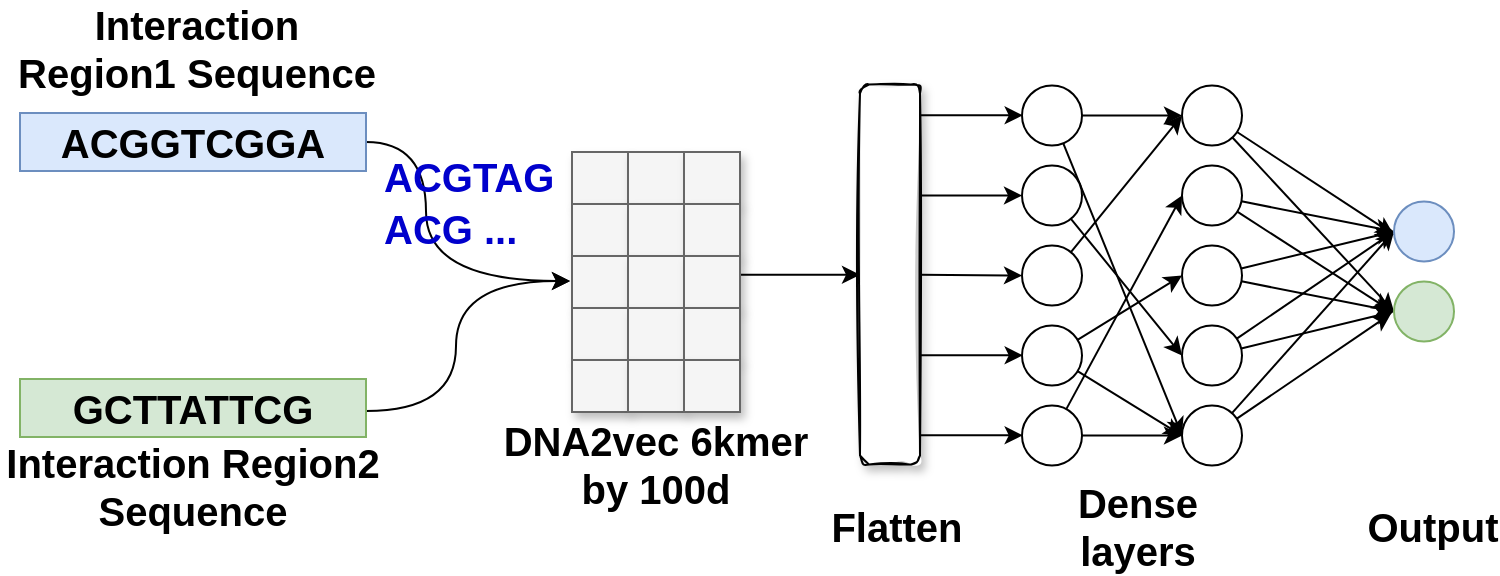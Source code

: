 <mxfile version="14.8.5" type="github">
  <diagram id="gIogGsXuzQi1VI0tjLUq" name="Page-1">
    <mxGraphModel dx="981" dy="526" grid="1" gridSize="10" guides="1" tooltips="1" connect="1" arrows="1" fold="1" page="1" pageScale="1" pageWidth="4681" pageHeight="3300" math="0" shadow="0">
      <root>
        <mxCell id="0" />
        <mxCell id="1" parent="0" />
        <mxCell id="Njo-u3qWFfw8xSDJ6qZh-193" style="edgeStyle=orthogonalEdgeStyle;curved=1;rounded=0;orthogonalLoop=1;jettySize=auto;html=1;entryX=0;entryY=0;entryDx=0;entryDy=0;exitX=1;exitY=0.5;exitDx=0;exitDy=0;fontStyle=1;fontSize=20;" edge="1" parent="1">
          <mxGeometry relative="1" as="geometry">
            <Array as="points">
              <mxPoint x="443" y="257.5" />
              <mxPoint x="443" y="326.5" />
            </Array>
            <mxPoint x="413" y="257" as="sourcePoint" />
            <mxPoint x="515" y="326.5" as="targetPoint" />
          </mxGeometry>
        </mxCell>
        <mxCell id="Njo-u3qWFfw8xSDJ6qZh-194" value="Interaction Region1 Sequence" style="text;html=1;strokeColor=none;fillColor=none;align=center;verticalAlign=middle;whiteSpace=wrap;rounded=0;fontStyle=1;fontSize=20;" vertex="1" parent="1">
          <mxGeometry x="237" y="200" width="183" height="20" as="geometry" />
        </mxCell>
        <mxCell id="Njo-u3qWFfw8xSDJ6qZh-195" style="edgeStyle=orthogonalEdgeStyle;curved=1;rounded=0;orthogonalLoop=1;jettySize=auto;html=1;entryX=0;entryY=0;entryDx=0;entryDy=0;exitX=1;exitY=0.5;exitDx=0;exitDy=0;fontStyle=1;fontSize=20;" edge="1" parent="1">
          <mxGeometry relative="1" as="geometry">
            <Array as="points">
              <mxPoint x="458" y="391.5" />
              <mxPoint x="458" y="326.5" />
            </Array>
            <mxPoint x="413" y="391.5" as="sourcePoint" />
            <mxPoint x="515" y="326.5" as="targetPoint" />
          </mxGeometry>
        </mxCell>
        <mxCell id="Njo-u3qWFfw8xSDJ6qZh-196" value="Interaction Region2 Sequence" style="text;html=1;strokeColor=none;fillColor=none;align=center;verticalAlign=middle;whiteSpace=wrap;rounded=0;fontStyle=1;fontSize=20;" vertex="1" parent="1">
          <mxGeometry x="230" y="418.75" width="193" height="20" as="geometry" />
        </mxCell>
        <mxCell id="Njo-u3qWFfw8xSDJ6qZh-198" style="edgeStyle=orthogonalEdgeStyle;rounded=0;orthogonalLoop=1;jettySize=auto;html=1;fontStyle=1;fontSize=20;" edge="1" parent="1">
          <mxGeometry relative="1" as="geometry">
            <mxPoint x="597" y="323.4" as="sourcePoint" />
            <mxPoint x="660" y="323.36" as="targetPoint" />
            <Array as="points">
              <mxPoint x="660" y="323.36" />
            </Array>
          </mxGeometry>
        </mxCell>
        <mxCell id="Njo-u3qWFfw8xSDJ6qZh-214" value="&lt;div style=&quot;font-size: 20px;&quot;&gt;ACGGTCGGA&lt;/div&gt;" style="text;html=1;strokeColor=#6c8ebf;fillColor=#dae8fc;align=center;verticalAlign=middle;whiteSpace=wrap;rounded=0;fontStyle=1;fontSize=20;" vertex="1" parent="1">
          <mxGeometry x="240" y="242.5" width="173" height="29" as="geometry" />
        </mxCell>
        <mxCell id="Njo-u3qWFfw8xSDJ6qZh-215" value="GCTTATTCG" style="text;html=1;strokeColor=#82b366;fillColor=#d5e8d4;align=center;verticalAlign=middle;whiteSpace=wrap;rounded=0;fontStyle=1;fontSize=20;" vertex="1" parent="1">
          <mxGeometry x="240" y="375.5" width="173" height="29" as="geometry" />
        </mxCell>
        <mxCell id="Njo-u3qWFfw8xSDJ6qZh-216" value="" style="rounded=0;whiteSpace=wrap;html=1;shadow=1;glass=0;sketch=0;fillColor=#f5f5f5;strokeColor=#666666;fontColor=#333333;fontStyle=1;fontSize=20;" vertex="1" parent="1">
          <mxGeometry x="516" y="262" width="28" height="26" as="geometry" />
        </mxCell>
        <mxCell id="Njo-u3qWFfw8xSDJ6qZh-217" value="DNA2vec 6kmer by 100d" style="text;html=1;strokeColor=none;fillColor=none;align=center;verticalAlign=middle;whiteSpace=wrap;rounded=0;fontStyle=1;fontSize=20;" vertex="1" parent="1">
          <mxGeometry x="478" y="407.75" width="160" height="20" as="geometry" />
        </mxCell>
        <mxCell id="Njo-u3qWFfw8xSDJ6qZh-218" value="" style="rounded=0;whiteSpace=wrap;html=1;shadow=1;glass=0;sketch=0;fillColor=#f5f5f5;strokeColor=#666666;fontColor=#333333;fontStyle=1;fontSize=20;" vertex="1" parent="1">
          <mxGeometry x="544" y="262" width="28" height="26" as="geometry" />
        </mxCell>
        <mxCell id="Njo-u3qWFfw8xSDJ6qZh-219" value="" style="rounded=0;whiteSpace=wrap;html=1;shadow=1;glass=0;sketch=0;fillColor=#f5f5f5;strokeColor=#666666;fontColor=#333333;fontStyle=1;fontSize=20;" vertex="1" parent="1">
          <mxGeometry x="572" y="262" width="28" height="26" as="geometry" />
        </mxCell>
        <mxCell id="Njo-u3qWFfw8xSDJ6qZh-220" value="" style="rounded=0;whiteSpace=wrap;html=1;shadow=1;glass=0;sketch=0;fillColor=#f5f5f5;strokeColor=#666666;fontColor=#333333;fontStyle=1;fontSize=20;" vertex="1" parent="1">
          <mxGeometry x="516" y="288" width="28" height="26" as="geometry" />
        </mxCell>
        <mxCell id="Njo-u3qWFfw8xSDJ6qZh-221" value="" style="rounded=0;whiteSpace=wrap;html=1;shadow=1;glass=0;sketch=0;fillColor=#f5f5f5;strokeColor=#666666;fontColor=#333333;fontStyle=1;fontSize=20;" vertex="1" parent="1">
          <mxGeometry x="544" y="288" width="28" height="26" as="geometry" />
        </mxCell>
        <mxCell id="Njo-u3qWFfw8xSDJ6qZh-222" value="" style="rounded=0;whiteSpace=wrap;html=1;shadow=1;glass=0;sketch=0;fillColor=#f5f5f5;strokeColor=#666666;fontColor=#333333;fontStyle=1;fontSize=20;" vertex="1" parent="1">
          <mxGeometry x="572" y="288" width="28" height="26" as="geometry" />
        </mxCell>
        <mxCell id="Njo-u3qWFfw8xSDJ6qZh-223" value="" style="rounded=0;whiteSpace=wrap;html=1;shadow=1;glass=0;sketch=0;fillColor=#f5f5f5;strokeColor=#666666;fontColor=#333333;fontStyle=1;fontSize=20;" vertex="1" parent="1">
          <mxGeometry x="516" y="314" width="28" height="26" as="geometry" />
        </mxCell>
        <mxCell id="Njo-u3qWFfw8xSDJ6qZh-224" value="" style="rounded=0;whiteSpace=wrap;html=1;shadow=1;glass=0;sketch=0;fillColor=#f5f5f5;strokeColor=#666666;fontColor=#333333;fontStyle=1;fontSize=20;" vertex="1" parent="1">
          <mxGeometry x="544" y="314" width="28" height="26" as="geometry" />
        </mxCell>
        <mxCell id="Njo-u3qWFfw8xSDJ6qZh-225" value="" style="rounded=0;whiteSpace=wrap;html=1;shadow=1;glass=0;sketch=0;fillColor=#f5f5f5;strokeColor=#666666;fontColor=#333333;fontStyle=1;fontSize=20;" vertex="1" parent="1">
          <mxGeometry x="572" y="314" width="28" height="26" as="geometry" />
        </mxCell>
        <mxCell id="Njo-u3qWFfw8xSDJ6qZh-226" value="" style="rounded=0;whiteSpace=wrap;html=1;shadow=1;glass=0;sketch=0;fillColor=#f5f5f5;strokeColor=#666666;fontColor=#333333;fontStyle=1;fontSize=20;" vertex="1" parent="1">
          <mxGeometry x="516" y="340" width="28" height="26" as="geometry" />
        </mxCell>
        <mxCell id="Njo-u3qWFfw8xSDJ6qZh-227" value="" style="rounded=0;whiteSpace=wrap;html=1;shadow=1;glass=0;sketch=0;fillColor=#f5f5f5;strokeColor=#666666;fontColor=#333333;fontStyle=1;fontSize=20;" vertex="1" parent="1">
          <mxGeometry x="544" y="340" width="28" height="26" as="geometry" />
        </mxCell>
        <mxCell id="Njo-u3qWFfw8xSDJ6qZh-228" value="" style="rounded=0;whiteSpace=wrap;html=1;shadow=1;glass=0;sketch=0;fillColor=#f5f5f5;strokeColor=#666666;fontColor=#333333;fontStyle=1;fontSize=20;" vertex="1" parent="1">
          <mxGeometry x="572" y="340" width="28" height="26" as="geometry" />
        </mxCell>
        <mxCell id="Njo-u3qWFfw8xSDJ6qZh-229" value="" style="rounded=0;whiteSpace=wrap;html=1;shadow=1;glass=0;sketch=0;fillColor=#f5f5f5;strokeColor=#666666;fontColor=#333333;fontStyle=1;fontSize=20;" vertex="1" parent="1">
          <mxGeometry x="516" y="366" width="28" height="26" as="geometry" />
        </mxCell>
        <mxCell id="Njo-u3qWFfw8xSDJ6qZh-230" value="" style="rounded=0;whiteSpace=wrap;html=1;shadow=1;glass=0;sketch=0;fillColor=#f5f5f5;strokeColor=#666666;fontColor=#333333;fontStyle=1;fontSize=20;" vertex="1" parent="1">
          <mxGeometry x="544" y="366" width="28" height="26" as="geometry" />
        </mxCell>
        <mxCell id="Njo-u3qWFfw8xSDJ6qZh-231" value="" style="rounded=0;whiteSpace=wrap;html=1;shadow=1;glass=0;sketch=0;fillColor=#f5f5f5;strokeColor=#666666;fontColor=#333333;fontStyle=1;fontSize=20;" vertex="1" parent="1">
          <mxGeometry x="572" y="366" width="28" height="26" as="geometry" />
        </mxCell>
        <mxCell id="Njo-u3qWFfw8xSDJ6qZh-232" value="&lt;font style=&quot;font-size: 20px;&quot; color=&quot;#0000CC&quot;&gt;ACGTAG&lt;/font&gt;" style="text;whiteSpace=wrap;html=1;fontStyle=1;fontSize=20;" vertex="1" parent="1">
          <mxGeometry x="420" y="255.75" width="70" height="30" as="geometry" />
        </mxCell>
        <mxCell id="Njo-u3qWFfw8xSDJ6qZh-233" value="&lt;font style=&quot;font-size: 20px;&quot; color=&quot;#0000CC&quot;&gt;ACG ...&lt;/font&gt;" style="text;whiteSpace=wrap;html=1;fontStyle=1;fontSize=20;" vertex="1" parent="1">
          <mxGeometry x="420" y="281.75" width="70" height="30" as="geometry" />
        </mxCell>
        <mxCell id="Njo-u3qWFfw8xSDJ6qZh-234" value="Dense layers" style="text;html=1;strokeColor=none;fillColor=none;align=center;verticalAlign=middle;whiteSpace=wrap;rounded=0;fontStyle=1;fontSize=20;" vertex="1" parent="1">
          <mxGeometry x="753.75" y="438.75" width="90" height="20" as="geometry" />
        </mxCell>
        <mxCell id="Njo-u3qWFfw8xSDJ6qZh-235" value="Flatten" style="text;html=1;strokeColor=none;fillColor=none;align=center;verticalAlign=middle;whiteSpace=wrap;rounded=0;fontStyle=1;fontSize=20;" vertex="1" parent="1">
          <mxGeometry x="668.25" y="438.75" width="21" height="20" as="geometry" />
        </mxCell>
        <mxCell id="Njo-u3qWFfw8xSDJ6qZh-236" style="edgeStyle=none;rounded=1;jumpSize=20;orthogonalLoop=1;jettySize=auto;html=1;entryX=0;entryY=0.5;entryDx=0;entryDy=0;strokeWidth=1;fontStyle=1;fontSize=20;" edge="1" parent="1" source="Njo-u3qWFfw8xSDJ6qZh-238" target="Njo-u3qWFfw8xSDJ6qZh-263">
          <mxGeometry relative="1" as="geometry" />
        </mxCell>
        <mxCell id="Njo-u3qWFfw8xSDJ6qZh-237" style="edgeStyle=none;rounded=0;orthogonalLoop=1;jettySize=auto;html=1;entryX=0;entryY=0.5;entryDx=0;entryDy=0;fontStyle=1;fontSize=20;" edge="1" parent="1" source="Njo-u3qWFfw8xSDJ6qZh-238" target="Njo-u3qWFfw8xSDJ6qZh-251">
          <mxGeometry relative="1" as="geometry" />
        </mxCell>
        <mxCell id="Njo-u3qWFfw8xSDJ6qZh-238" value="" style="ellipse;whiteSpace=wrap;html=1;aspect=fixed;fontStyle=1;fontSize=20;" vertex="1" parent="1">
          <mxGeometry x="741" y="228.75" width="30" height="30" as="geometry" />
        </mxCell>
        <mxCell id="Njo-u3qWFfw8xSDJ6qZh-239" style="edgeStyle=none;rounded=1;jumpSize=20;orthogonalLoop=1;jettySize=auto;html=1;entryX=0;entryY=0.5;entryDx=0;entryDy=0;strokeWidth=1;fontStyle=1;fontSize=20;" edge="1" parent="1" source="Njo-u3qWFfw8xSDJ6qZh-240" target="Njo-u3qWFfw8xSDJ6qZh-260">
          <mxGeometry relative="1" as="geometry" />
        </mxCell>
        <mxCell id="Njo-u3qWFfw8xSDJ6qZh-240" value="" style="ellipse;whiteSpace=wrap;html=1;aspect=fixed;fontStyle=1;fontSize=20;" vertex="1" parent="1">
          <mxGeometry x="741" y="268.75" width="30" height="30" as="geometry" />
        </mxCell>
        <mxCell id="Njo-u3qWFfw8xSDJ6qZh-241" style="edgeStyle=none;rounded=1;jumpSize=20;orthogonalLoop=1;jettySize=auto;html=1;entryX=0;entryY=0.5;entryDx=0;entryDy=0;strokeWidth=1;fontStyle=1;fontSize=20;" edge="1" parent="1" source="Njo-u3qWFfw8xSDJ6qZh-242" target="Njo-u3qWFfw8xSDJ6qZh-251">
          <mxGeometry relative="1" as="geometry" />
        </mxCell>
        <mxCell id="Njo-u3qWFfw8xSDJ6qZh-242" value="" style="ellipse;whiteSpace=wrap;html=1;aspect=fixed;fontStyle=1;fontSize=20;" vertex="1" parent="1">
          <mxGeometry x="741" y="308.75" width="30" height="30" as="geometry" />
        </mxCell>
        <mxCell id="Njo-u3qWFfw8xSDJ6qZh-243" style="edgeStyle=none;rounded=0;orthogonalLoop=1;jettySize=auto;html=1;entryX=0;entryY=0.5;entryDx=0;entryDy=0;fontStyle=1;fontSize=20;" edge="1" parent="1" source="Njo-u3qWFfw8xSDJ6qZh-245" target="Njo-u3qWFfw8xSDJ6qZh-257">
          <mxGeometry relative="1" as="geometry" />
        </mxCell>
        <mxCell id="Njo-u3qWFfw8xSDJ6qZh-244" style="edgeStyle=none;rounded=0;orthogonalLoop=1;jettySize=auto;html=1;entryX=0;entryY=0.5;entryDx=0;entryDy=0;fontStyle=1;fontSize=20;" edge="1" parent="1" source="Njo-u3qWFfw8xSDJ6qZh-245" target="Njo-u3qWFfw8xSDJ6qZh-263">
          <mxGeometry relative="1" as="geometry" />
        </mxCell>
        <mxCell id="Njo-u3qWFfw8xSDJ6qZh-245" value="" style="ellipse;whiteSpace=wrap;html=1;aspect=fixed;fontStyle=1;fontSize=20;" vertex="1" parent="1">
          <mxGeometry x="741" y="348.75" width="30" height="30" as="geometry" />
        </mxCell>
        <mxCell id="Njo-u3qWFfw8xSDJ6qZh-246" style="edgeStyle=none;rounded=1;jumpSize=20;orthogonalLoop=1;jettySize=auto;html=1;entryX=0;entryY=0.5;entryDx=0;entryDy=0;strokeWidth=1;fontStyle=1;fontSize=20;" edge="1" parent="1" source="Njo-u3qWFfw8xSDJ6qZh-248" target="Njo-u3qWFfw8xSDJ6qZh-254">
          <mxGeometry relative="1" as="geometry" />
        </mxCell>
        <mxCell id="Njo-u3qWFfw8xSDJ6qZh-247" style="edgeStyle=none;rounded=1;jumpSize=20;orthogonalLoop=1;jettySize=auto;html=1;entryX=0;entryY=0.5;entryDx=0;entryDy=0;strokeWidth=1;fontStyle=1;fontSize=20;" edge="1" parent="1" source="Njo-u3qWFfw8xSDJ6qZh-248" target="Njo-u3qWFfw8xSDJ6qZh-263">
          <mxGeometry relative="1" as="geometry" />
        </mxCell>
        <mxCell id="Njo-u3qWFfw8xSDJ6qZh-248" value="" style="ellipse;whiteSpace=wrap;html=1;aspect=fixed;fontStyle=1;fontSize=20;" vertex="1" parent="1">
          <mxGeometry x="741" y="388.75" width="30" height="30" as="geometry" />
        </mxCell>
        <mxCell id="Njo-u3qWFfw8xSDJ6qZh-249" style="edgeStyle=none;rounded=1;jumpSize=20;orthogonalLoop=1;jettySize=auto;html=1;entryX=0;entryY=0.5;entryDx=0;entryDy=0;strokeWidth=1;fontStyle=1;fontSize=20;" edge="1" parent="1" source="Njo-u3qWFfw8xSDJ6qZh-251" target="Njo-u3qWFfw8xSDJ6qZh-266">
          <mxGeometry relative="1" as="geometry" />
        </mxCell>
        <mxCell id="Njo-u3qWFfw8xSDJ6qZh-250" style="edgeStyle=none;rounded=1;jumpSize=20;orthogonalLoop=1;jettySize=auto;html=1;strokeWidth=1;entryX=-0.001;entryY=0.557;entryDx=0;entryDy=0;entryPerimeter=0;fontStyle=1;fontSize=20;" edge="1" parent="1" source="Njo-u3qWFfw8xSDJ6qZh-251" target="Njo-u3qWFfw8xSDJ6qZh-265">
          <mxGeometry relative="1" as="geometry">
            <mxPoint x="921" y="323.75" as="targetPoint" />
          </mxGeometry>
        </mxCell>
        <mxCell id="Njo-u3qWFfw8xSDJ6qZh-251" value="" style="ellipse;whiteSpace=wrap;html=1;aspect=fixed;fontStyle=1;fontSize=20;" vertex="1" parent="1">
          <mxGeometry x="821" y="228.75" width="30" height="30" as="geometry" />
        </mxCell>
        <mxCell id="Njo-u3qWFfw8xSDJ6qZh-252" style="edgeStyle=none;rounded=1;jumpSize=20;orthogonalLoop=1;jettySize=auto;html=1;entryX=0;entryY=0.5;entryDx=0;entryDy=0;strokeWidth=1;fontStyle=1;fontSize=20;" edge="1" parent="1" source="Njo-u3qWFfw8xSDJ6qZh-254" target="Njo-u3qWFfw8xSDJ6qZh-265">
          <mxGeometry relative="1" as="geometry" />
        </mxCell>
        <mxCell id="Njo-u3qWFfw8xSDJ6qZh-253" style="edgeStyle=none;rounded=1;jumpSize=20;orthogonalLoop=1;jettySize=auto;html=1;strokeWidth=1;entryX=-0.057;entryY=0.483;entryDx=0;entryDy=0;entryPerimeter=0;fontStyle=1;fontSize=20;" edge="1" parent="1" source="Njo-u3qWFfw8xSDJ6qZh-254" target="Njo-u3qWFfw8xSDJ6qZh-266">
          <mxGeometry relative="1" as="geometry">
            <mxPoint x="931" y="363.75" as="targetPoint" />
          </mxGeometry>
        </mxCell>
        <mxCell id="Njo-u3qWFfw8xSDJ6qZh-254" value="" style="ellipse;whiteSpace=wrap;html=1;aspect=fixed;fontStyle=1;fontSize=20;" vertex="1" parent="1">
          <mxGeometry x="821" y="268.75" width="30" height="30" as="geometry" />
        </mxCell>
        <mxCell id="Njo-u3qWFfw8xSDJ6qZh-255" style="edgeStyle=none;rounded=1;jumpSize=20;orthogonalLoop=1;jettySize=auto;html=1;entryX=0;entryY=0.5;entryDx=0;entryDy=0;strokeWidth=1;fontStyle=1;fontSize=20;" edge="1" parent="1" source="Njo-u3qWFfw8xSDJ6qZh-257" target="Njo-u3qWFfw8xSDJ6qZh-266">
          <mxGeometry relative="1" as="geometry" />
        </mxCell>
        <mxCell id="Njo-u3qWFfw8xSDJ6qZh-256" style="edgeStyle=none;rounded=1;jumpSize=20;orthogonalLoop=1;jettySize=auto;html=1;strokeWidth=1;entryX=0;entryY=0.5;entryDx=0;entryDy=0;fontStyle=1;fontSize=20;" edge="1" parent="1" source="Njo-u3qWFfw8xSDJ6qZh-257" target="Njo-u3qWFfw8xSDJ6qZh-265">
          <mxGeometry relative="1" as="geometry">
            <mxPoint x="931" y="323.75" as="targetPoint" />
          </mxGeometry>
        </mxCell>
        <mxCell id="Njo-u3qWFfw8xSDJ6qZh-257" value="" style="ellipse;whiteSpace=wrap;html=1;aspect=fixed;fontStyle=1;fontSize=20;" vertex="1" parent="1">
          <mxGeometry x="821" y="308.75" width="30" height="30" as="geometry" />
        </mxCell>
        <mxCell id="Njo-u3qWFfw8xSDJ6qZh-258" style="edgeStyle=none;rounded=1;jumpSize=20;orthogonalLoop=1;jettySize=auto;html=1;entryX=0;entryY=0.5;entryDx=0;entryDy=0;strokeWidth=1;fontStyle=1;fontSize=20;" edge="1" parent="1" source="Njo-u3qWFfw8xSDJ6qZh-260" target="Njo-u3qWFfw8xSDJ6qZh-265">
          <mxGeometry relative="1" as="geometry" />
        </mxCell>
        <mxCell id="Njo-u3qWFfw8xSDJ6qZh-259" style="edgeStyle=none;rounded=1;jumpSize=20;orthogonalLoop=1;jettySize=auto;html=1;strokeWidth=1;entryX=0;entryY=0.5;entryDx=0;entryDy=0;fontStyle=1;fontSize=20;" edge="1" parent="1" source="Njo-u3qWFfw8xSDJ6qZh-260" target="Njo-u3qWFfw8xSDJ6qZh-266">
          <mxGeometry relative="1" as="geometry">
            <mxPoint x="921" y="363.75" as="targetPoint" />
          </mxGeometry>
        </mxCell>
        <mxCell id="Njo-u3qWFfw8xSDJ6qZh-260" value="" style="ellipse;whiteSpace=wrap;html=1;aspect=fixed;fontStyle=1;fontSize=20;" vertex="1" parent="1">
          <mxGeometry x="821" y="348.75" width="30" height="30" as="geometry" />
        </mxCell>
        <mxCell id="Njo-u3qWFfw8xSDJ6qZh-261" style="edgeStyle=none;rounded=1;jumpSize=20;orthogonalLoop=1;jettySize=auto;html=1;strokeWidth=1;entryX=-0.05;entryY=0.538;entryDx=0;entryDy=0;entryPerimeter=0;fontStyle=1;fontSize=20;" edge="1" parent="1" source="Njo-u3qWFfw8xSDJ6qZh-263" target="Njo-u3qWFfw8xSDJ6qZh-266">
          <mxGeometry relative="1" as="geometry">
            <mxPoint x="931" y="363.75" as="targetPoint" />
          </mxGeometry>
        </mxCell>
        <mxCell id="Njo-u3qWFfw8xSDJ6qZh-262" style="edgeStyle=none;rounded=1;jumpSize=20;orthogonalLoop=1;jettySize=auto;html=1;strokeWidth=1;entryX=0;entryY=0.5;entryDx=0;entryDy=0;fontStyle=1;fontSize=20;" edge="1" parent="1" source="Njo-u3qWFfw8xSDJ6qZh-263" target="Njo-u3qWFfw8xSDJ6qZh-265">
          <mxGeometry relative="1" as="geometry">
            <mxPoint x="921" y="323.75" as="targetPoint" />
          </mxGeometry>
        </mxCell>
        <mxCell id="Njo-u3qWFfw8xSDJ6qZh-263" value="" style="ellipse;whiteSpace=wrap;html=1;aspect=fixed;fontStyle=1;fontSize=20;" vertex="1" parent="1">
          <mxGeometry x="821" y="388.75" width="30" height="30" as="geometry" />
        </mxCell>
        <mxCell id="Njo-u3qWFfw8xSDJ6qZh-264" value="&lt;div style=&quot;font-size: 20px;&quot;&gt;Output&lt;/div&gt;" style="text;html=1;strokeColor=none;fillColor=none;align=center;verticalAlign=middle;whiteSpace=wrap;rounded=0;fontStyle=1;fontSize=20;" vertex="1" parent="1">
          <mxGeometry x="934.5" y="438.75" width="22.5" height="20" as="geometry" />
        </mxCell>
        <mxCell id="Njo-u3qWFfw8xSDJ6qZh-265" value="" style="ellipse;whiteSpace=wrap;html=1;aspect=fixed;fillColor=#dae8fc;strokeColor=#6c8ebf;fontStyle=1;fontSize=20;" vertex="1" parent="1">
          <mxGeometry x="927" y="286.75" width="30" height="30" as="geometry" />
        </mxCell>
        <mxCell id="Njo-u3qWFfw8xSDJ6qZh-266" value="" style="ellipse;whiteSpace=wrap;html=1;aspect=fixed;fillColor=#d5e8d4;strokeColor=#82b366;fontStyle=1;fontSize=20;" vertex="1" parent="1">
          <mxGeometry x="927" y="326.75" width="30" height="30" as="geometry" />
        </mxCell>
        <mxCell id="Njo-u3qWFfw8xSDJ6qZh-267" style="rounded=0;orthogonalLoop=1;jettySize=auto;html=1;entryX=0;entryY=0.5;entryDx=0;entryDy=0;fontStyle=1;fontSize=20;" edge="1" parent="1" source="Njo-u3qWFfw8xSDJ6qZh-268">
          <mxGeometry relative="1" as="geometry">
            <mxPoint x="741.0" y="323.75" as="targetPoint" />
          </mxGeometry>
        </mxCell>
        <mxCell id="Njo-u3qWFfw8xSDJ6qZh-268" value="" style="rounded=1;whiteSpace=wrap;html=1;shadow=1;glass=0;sketch=1;fontStyle=1;fontSize=20;" vertex="1" parent="1">
          <mxGeometry x="660" y="228.25" width="30" height="190" as="geometry" />
        </mxCell>
        <mxCell id="Njo-u3qWFfw8xSDJ6qZh-269" value="" style="endArrow=classic;html=1;entryX=0;entryY=0.5;entryDx=0;entryDy=0;exitX=0.989;exitY=0.292;exitDx=0;exitDy=0;exitPerimeter=0;fontStyle=1;fontSize=20;" edge="1" parent="1" source="Njo-u3qWFfw8xSDJ6qZh-268">
          <mxGeometry width="50" height="50" relative="1" as="geometry">
            <mxPoint x="691" y="336.75" as="sourcePoint" />
            <mxPoint x="741.0" y="283.75" as="targetPoint" />
          </mxGeometry>
        </mxCell>
        <mxCell id="Njo-u3qWFfw8xSDJ6qZh-270" value="" style="endArrow=classic;html=1;entryX=0;entryY=0.5;entryDx=0;entryDy=0;exitX=0.989;exitY=0.292;exitDx=0;exitDy=0;exitPerimeter=0;fontStyle=1;fontSize=20;" edge="1" parent="1">
          <mxGeometry width="50" height="50" relative="1" as="geometry">
            <mxPoint x="690" y="243.65" as="sourcePoint" />
            <mxPoint x="741.33" y="243.67" as="targetPoint" />
          </mxGeometry>
        </mxCell>
        <mxCell id="Njo-u3qWFfw8xSDJ6qZh-271" value="" style="endArrow=classic;html=1;entryX=0;entryY=0.5;entryDx=0;entryDy=0;exitX=0.989;exitY=0.292;exitDx=0;exitDy=0;exitPerimeter=0;fontStyle=1;fontSize=20;" edge="1" parent="1">
          <mxGeometry width="50" height="50" relative="1" as="geometry">
            <mxPoint x="690" y="363.65" as="sourcePoint" />
            <mxPoint x="741.33" y="363.67" as="targetPoint" />
          </mxGeometry>
        </mxCell>
        <mxCell id="Njo-u3qWFfw8xSDJ6qZh-272" value="" style="endArrow=classic;html=1;entryX=0;entryY=0.5;entryDx=0;entryDy=0;exitX=0.989;exitY=0.292;exitDx=0;exitDy=0;exitPerimeter=0;fontStyle=1;fontSize=20;" edge="1" parent="1">
          <mxGeometry width="50" height="50" relative="1" as="geometry">
            <mxPoint x="690" y="403.65" as="sourcePoint" />
            <mxPoint x="741.33" y="403.67" as="targetPoint" />
          </mxGeometry>
        </mxCell>
      </root>
    </mxGraphModel>
  </diagram>
</mxfile>
